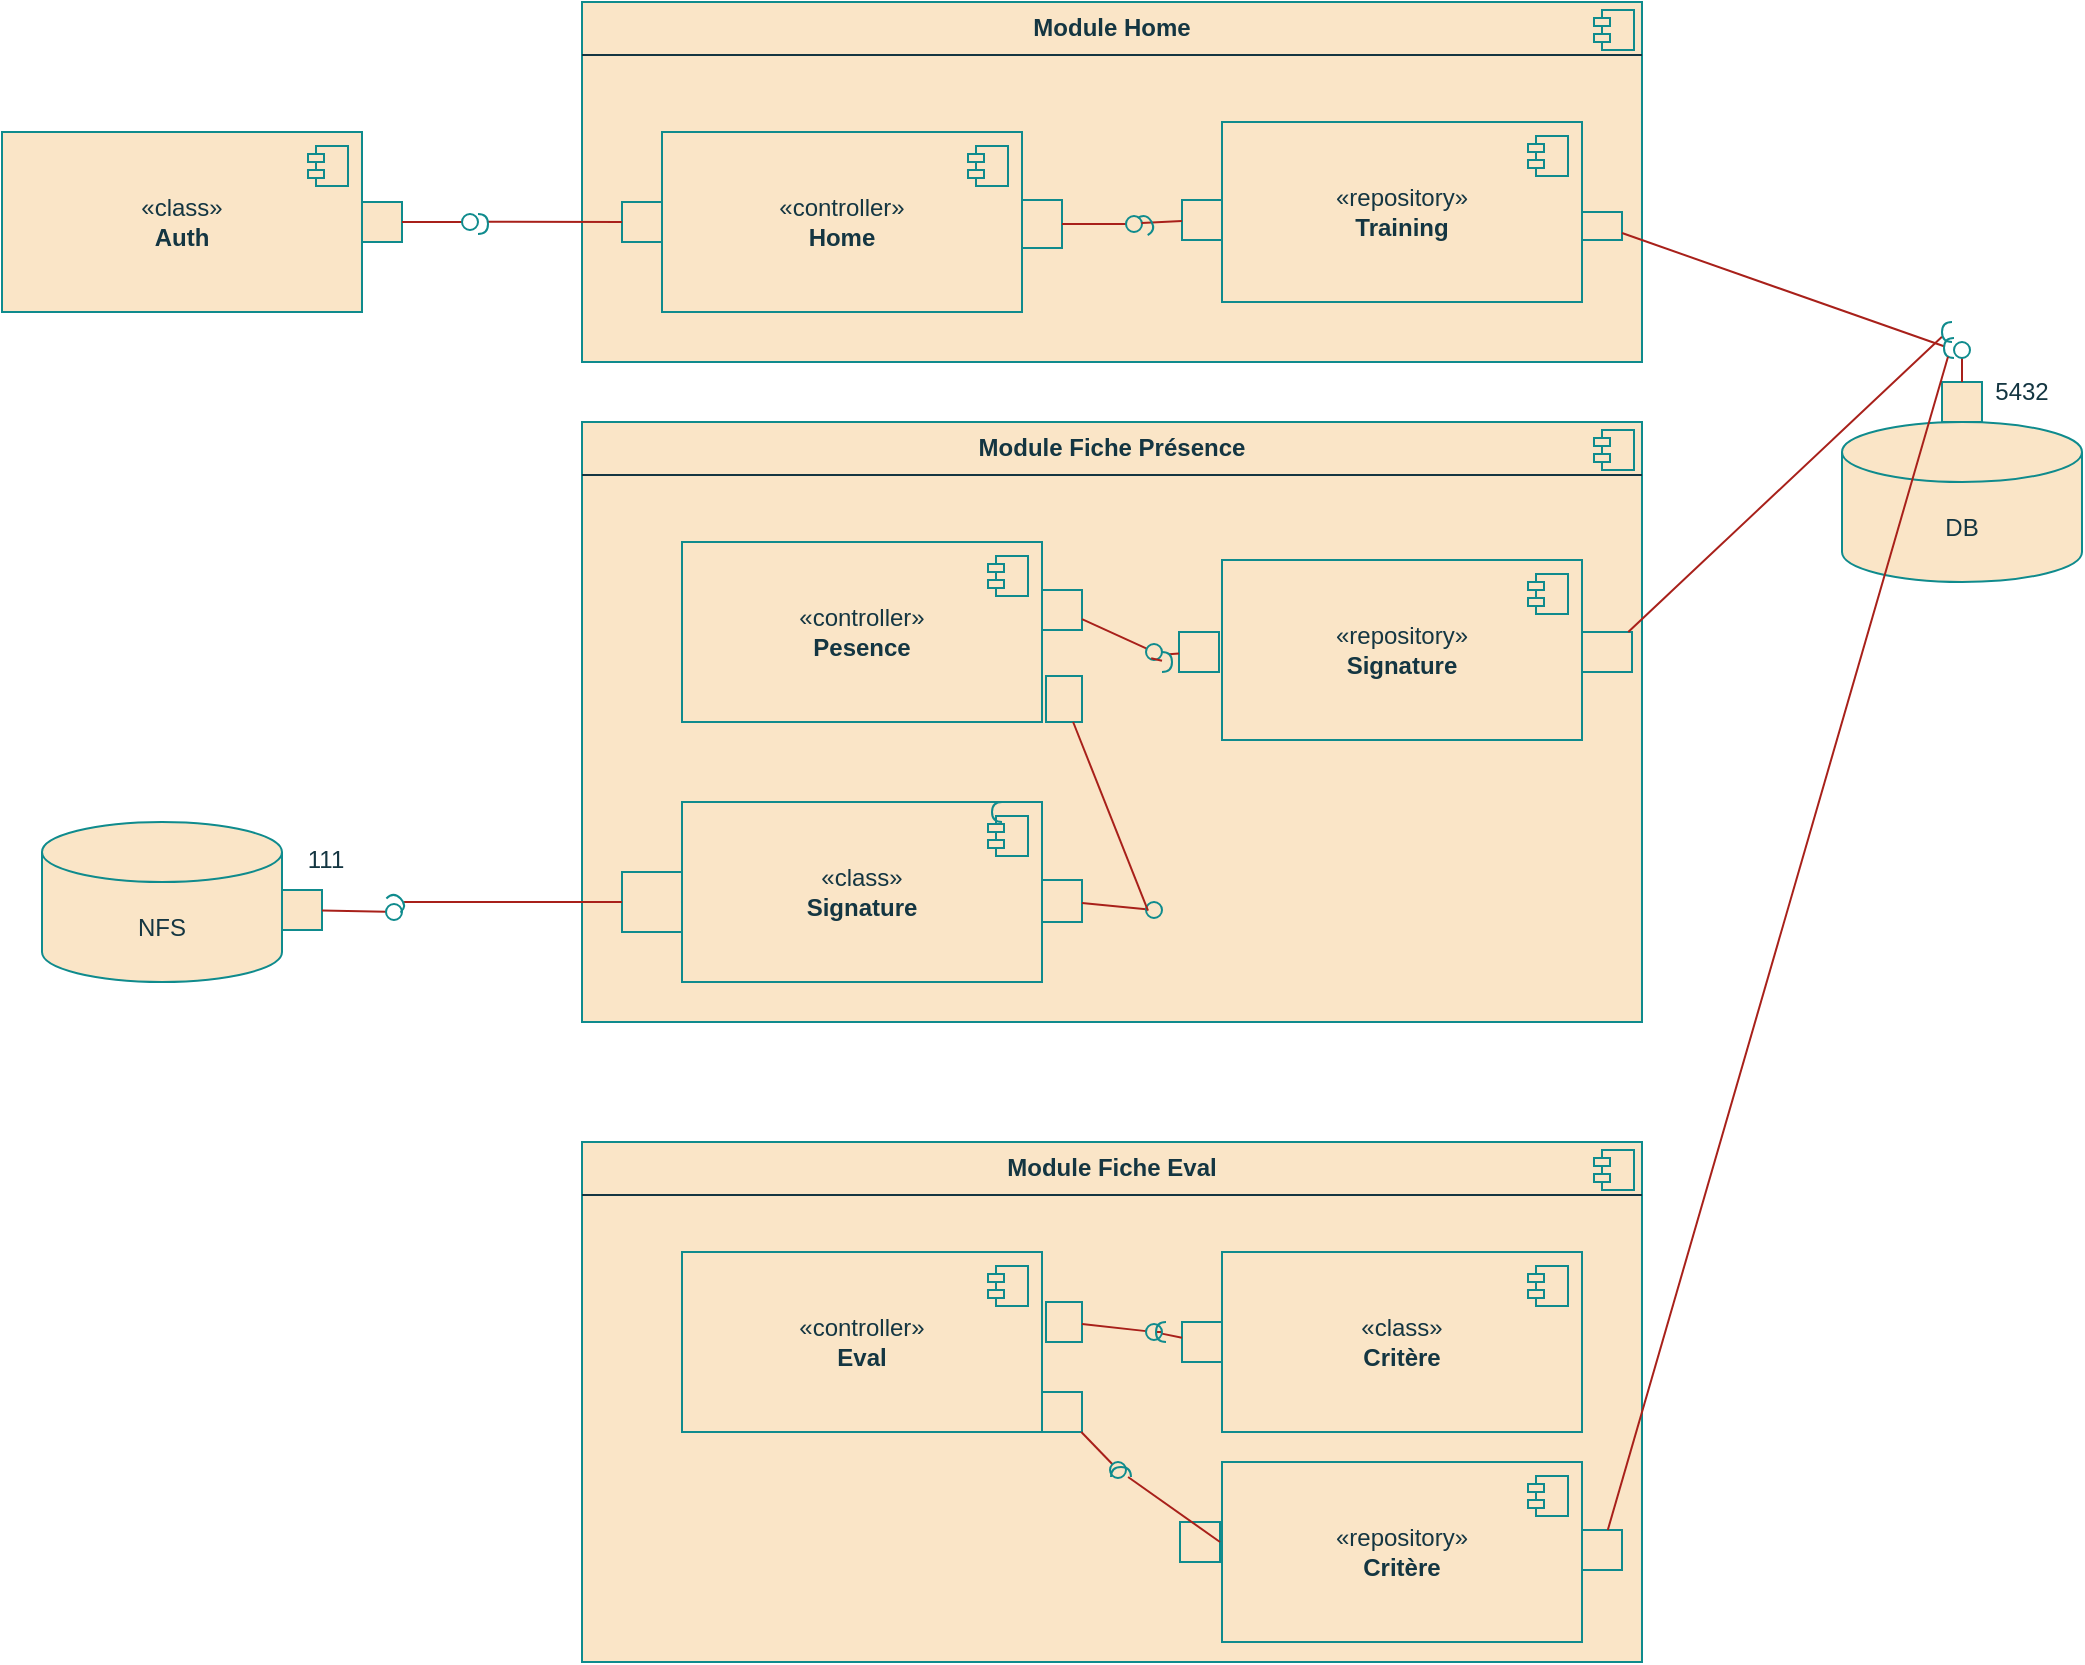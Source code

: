 <mxfile version="28.2.7">
  <diagram name="Page-1" id="EYg3MqegUCzYYS_CXkTB">
    <mxGraphModel dx="2647" dy="2111" grid="1" gridSize="10" guides="1" tooltips="1" connect="1" arrows="1" fold="1" page="1" pageScale="1" pageWidth="827" pageHeight="1169" math="0" shadow="0">
      <root>
        <mxCell id="0" />
        <mxCell id="1" parent="0" />
        <mxCell id="wHHLx8FjQf187PXlfKUF-154" value="«class»&lt;br&gt;&lt;div&gt;&lt;b&gt;Auth&lt;/b&gt;&lt;/div&gt;" style="html=1;dropTarget=0;whiteSpace=wrap;strokeColor=#0F8B8D;fontColor=#143642;fillColor=#FAE5C7;" vertex="1" parent="1">
          <mxGeometry x="-250" y="55" width="180" height="90" as="geometry" />
        </mxCell>
        <mxCell id="wHHLx8FjQf187PXlfKUF-155" value="" style="shape=module;jettyWidth=8;jettyHeight=4;strokeColor=#0F8B8D;fontColor=#143642;fillColor=#FAE5C7;" vertex="1" parent="wHHLx8FjQf187PXlfKUF-154">
          <mxGeometry x="1" width="20" height="20" relative="1" as="geometry">
            <mxPoint x="-27" y="7" as="offset" />
          </mxGeometry>
        </mxCell>
        <mxCell id="wHHLx8FjQf187PXlfKUF-156" value="&lt;p style=&quot;margin:0px;margin-top:6px;text-align:center;&quot;&gt;&lt;b&gt;Module Fiche Présence&lt;/b&gt;&lt;/p&gt;&lt;hr size=&quot;1&quot; style=&quot;border-style:solid;&quot;&gt;&lt;p style=&quot;margin:0px;margin-left:8px;&quot;&gt;&lt;br&gt;&lt;/p&gt;" style="align=left;overflow=fill;html=1;dropTarget=0;whiteSpace=wrap;strokeColor=#0F8B8D;fontColor=#143642;fillColor=#FAE5C7;" vertex="1" parent="1">
          <mxGeometry x="40" y="200" width="530" height="300" as="geometry" />
        </mxCell>
        <mxCell id="wHHLx8FjQf187PXlfKUF-157" value="" style="shape=component;jettyWidth=8;jettyHeight=4;strokeColor=#0F8B8D;fontColor=#143642;fillColor=#FAE5C7;" vertex="1" parent="wHHLx8FjQf187PXlfKUF-156">
          <mxGeometry x="1" width="20" height="20" relative="1" as="geometry">
            <mxPoint x="-24" y="4" as="offset" />
          </mxGeometry>
        </mxCell>
        <mxCell id="wHHLx8FjQf187PXlfKUF-158" value="«class»&lt;br&gt;&lt;b&gt;Signature&lt;/b&gt;" style="html=1;dropTarget=0;whiteSpace=wrap;strokeColor=#0F8B8D;fontColor=#143642;fillColor=#FAE5C7;" vertex="1" parent="1">
          <mxGeometry x="90" y="390" width="180" height="90" as="geometry" />
        </mxCell>
        <mxCell id="wHHLx8FjQf187PXlfKUF-159" value="" style="shape=module;jettyWidth=8;jettyHeight=4;strokeColor=#0F8B8D;fontColor=#143642;fillColor=#FAE5C7;" vertex="1" parent="wHHLx8FjQf187PXlfKUF-158">
          <mxGeometry x="1" width="20" height="20" relative="1" as="geometry">
            <mxPoint x="-27" y="7" as="offset" />
          </mxGeometry>
        </mxCell>
        <mxCell id="wHHLx8FjQf187PXlfKUF-164" value="«controller»&lt;br&gt;&lt;b&gt;Pesence&lt;/b&gt;" style="html=1;dropTarget=0;whiteSpace=wrap;strokeColor=#0F8B8D;fontColor=#143642;fillColor=#FAE5C7;" vertex="1" parent="1">
          <mxGeometry x="90" y="260" width="180" height="90" as="geometry" />
        </mxCell>
        <mxCell id="wHHLx8FjQf187PXlfKUF-165" value="" style="shape=module;jettyWidth=8;jettyHeight=4;strokeColor=#0F8B8D;fontColor=#143642;fillColor=#FAE5C7;" vertex="1" parent="wHHLx8FjQf187PXlfKUF-164">
          <mxGeometry x="1" width="20" height="20" relative="1" as="geometry">
            <mxPoint x="-27" y="7" as="offset" />
          </mxGeometry>
        </mxCell>
        <mxCell id="wHHLx8FjQf187PXlfKUF-166" value="&lt;p style=&quot;margin:0px;margin-top:6px;text-align:center;&quot;&gt;&lt;b&gt;Module Fiche Eval&lt;/b&gt;&lt;/p&gt;&lt;hr size=&quot;1&quot; style=&quot;border-style:solid;&quot;&gt;&lt;p style=&quot;margin:0px;margin-left:8px;&quot;&gt;&lt;br&gt;&lt;/p&gt;" style="align=left;overflow=fill;html=1;dropTarget=0;whiteSpace=wrap;strokeColor=#0F8B8D;fontColor=#143642;fillColor=#FAE5C7;" vertex="1" parent="1">
          <mxGeometry x="40" y="560" width="530" height="260" as="geometry" />
        </mxCell>
        <mxCell id="wHHLx8FjQf187PXlfKUF-167" value="" style="shape=component;jettyWidth=8;jettyHeight=4;strokeColor=#0F8B8D;fontColor=#143642;fillColor=#FAE5C7;" vertex="1" parent="wHHLx8FjQf187PXlfKUF-166">
          <mxGeometry x="1" width="20" height="20" relative="1" as="geometry">
            <mxPoint x="-24" y="4" as="offset" />
          </mxGeometry>
        </mxCell>
        <mxCell id="wHHLx8FjQf187PXlfKUF-168" value="«class»&lt;br&gt;&lt;b&gt;Critère&lt;/b&gt;" style="html=1;dropTarget=0;whiteSpace=wrap;strokeColor=#0F8B8D;fontColor=#143642;fillColor=#FAE5C7;" vertex="1" parent="1">
          <mxGeometry x="360" y="615" width="180" height="90" as="geometry" />
        </mxCell>
        <mxCell id="wHHLx8FjQf187PXlfKUF-169" value="" style="shape=module;jettyWidth=8;jettyHeight=4;strokeColor=#0F8B8D;fontColor=#143642;fillColor=#FAE5C7;" vertex="1" parent="wHHLx8FjQf187PXlfKUF-168">
          <mxGeometry x="1" width="20" height="20" relative="1" as="geometry">
            <mxPoint x="-27" y="7" as="offset" />
          </mxGeometry>
        </mxCell>
        <mxCell id="wHHLx8FjQf187PXlfKUF-170" value="«controller»&lt;br&gt;&lt;b&gt;Eval&lt;/b&gt;" style="html=1;dropTarget=0;whiteSpace=wrap;strokeColor=#0F8B8D;fontColor=#143642;fillColor=#FAE5C7;" vertex="1" parent="1">
          <mxGeometry x="90" y="615" width="180" height="90" as="geometry" />
        </mxCell>
        <mxCell id="wHHLx8FjQf187PXlfKUF-171" value="" style="shape=module;jettyWidth=8;jettyHeight=4;strokeColor=#0F8B8D;fontColor=#143642;fillColor=#FAE5C7;" vertex="1" parent="wHHLx8FjQf187PXlfKUF-170">
          <mxGeometry x="1" width="20" height="20" relative="1" as="geometry">
            <mxPoint x="-27" y="7" as="offset" />
          </mxGeometry>
        </mxCell>
        <mxCell id="wHHLx8FjQf187PXlfKUF-176" value="&lt;p style=&quot;margin:0px;margin-top:6px;text-align:center;&quot;&gt;&lt;b&gt;Module Home&lt;/b&gt;&lt;/p&gt;&lt;hr size=&quot;1&quot; style=&quot;border-style:solid;&quot;&gt;&lt;p style=&quot;margin:0px;margin-left:8px;&quot;&gt;&lt;br&gt;&lt;/p&gt;" style="align=left;overflow=fill;html=1;dropTarget=0;whiteSpace=wrap;strokeColor=#0F8B8D;fontColor=#143642;fillColor=#FAE5C7;" vertex="1" parent="1">
          <mxGeometry x="40" y="-10" width="530" height="180" as="geometry" />
        </mxCell>
        <mxCell id="wHHLx8FjQf187PXlfKUF-177" value="" style="shape=component;jettyWidth=8;jettyHeight=4;strokeColor=#0F8B8D;fontColor=#143642;fillColor=#FAE5C7;" vertex="1" parent="wHHLx8FjQf187PXlfKUF-176">
          <mxGeometry x="1" width="20" height="20" relative="1" as="geometry">
            <mxPoint x="-24" y="4" as="offset" />
          </mxGeometry>
        </mxCell>
        <mxCell id="wHHLx8FjQf187PXlfKUF-178" value="«controller»&lt;br&gt;&lt;div&gt;&lt;b&gt;Home&lt;/b&gt;&lt;/div&gt;" style="html=1;dropTarget=0;whiteSpace=wrap;strokeColor=#0F8B8D;fontColor=#143642;fillColor=#FAE5C7;" vertex="1" parent="1">
          <mxGeometry x="80" y="55" width="180" height="90" as="geometry" />
        </mxCell>
        <mxCell id="wHHLx8FjQf187PXlfKUF-179" value="" style="shape=module;jettyWidth=8;jettyHeight=4;strokeColor=#0F8B8D;fontColor=#143642;fillColor=#FAE5C7;" vertex="1" parent="wHHLx8FjQf187PXlfKUF-178">
          <mxGeometry x="1" width="20" height="20" relative="1" as="geometry">
            <mxPoint x="-27" y="7" as="offset" />
          </mxGeometry>
        </mxCell>
        <mxCell id="wHHLx8FjQf187PXlfKUF-180" value="«repository»&lt;br&gt;&lt;div&gt;&lt;b&gt;Training&lt;/b&gt;&lt;/div&gt;" style="html=1;dropTarget=0;whiteSpace=wrap;strokeColor=#0F8B8D;fontColor=#143642;fillColor=#FAE5C7;" vertex="1" parent="1">
          <mxGeometry x="360" y="50" width="180" height="90" as="geometry" />
        </mxCell>
        <mxCell id="wHHLx8FjQf187PXlfKUF-181" value="" style="shape=module;jettyWidth=8;jettyHeight=4;strokeColor=#0F8B8D;fontColor=#143642;fillColor=#FAE5C7;" vertex="1" parent="wHHLx8FjQf187PXlfKUF-180">
          <mxGeometry x="1" width="20" height="20" relative="1" as="geometry">
            <mxPoint x="-27" y="7" as="offset" />
          </mxGeometry>
        </mxCell>
        <mxCell id="wHHLx8FjQf187PXlfKUF-182" value="«repository»&lt;br&gt;&lt;b&gt;Critère&lt;/b&gt;" style="html=1;dropTarget=0;whiteSpace=wrap;strokeColor=#0F8B8D;fontColor=#143642;fillColor=#FAE5C7;" vertex="1" parent="1">
          <mxGeometry x="360" y="720" width="180" height="90" as="geometry" />
        </mxCell>
        <mxCell id="wHHLx8FjQf187PXlfKUF-183" value="" style="shape=module;jettyWidth=8;jettyHeight=4;strokeColor=#0F8B8D;fontColor=#143642;fillColor=#FAE5C7;" vertex="1" parent="wHHLx8FjQf187PXlfKUF-182">
          <mxGeometry x="1" width="20" height="20" relative="1" as="geometry">
            <mxPoint x="-27" y="7" as="offset" />
          </mxGeometry>
        </mxCell>
        <mxCell id="wHHLx8FjQf187PXlfKUF-184" value="«repository»&lt;br&gt;&lt;b&gt;Signature&lt;/b&gt;" style="html=1;dropTarget=0;whiteSpace=wrap;strokeColor=#0F8B8D;fontColor=#143642;fillColor=#FAE5C7;" vertex="1" parent="1">
          <mxGeometry x="360" y="269" width="180" height="90" as="geometry" />
        </mxCell>
        <mxCell id="wHHLx8FjQf187PXlfKUF-185" value="" style="shape=module;jettyWidth=8;jettyHeight=4;strokeColor=#0F8B8D;fontColor=#143642;fillColor=#FAE5C7;" vertex="1" parent="wHHLx8FjQf187PXlfKUF-184">
          <mxGeometry x="1" width="20" height="20" relative="1" as="geometry">
            <mxPoint x="-27" y="7" as="offset" />
          </mxGeometry>
        </mxCell>
        <mxCell id="wHHLx8FjQf187PXlfKUF-186" value="DB" style="shape=cylinder3;whiteSpace=wrap;html=1;boundedLbl=1;backgroundOutline=1;size=15;strokeColor=#0F8B8D;fontColor=#143642;fillColor=#FAE5C7;" vertex="1" parent="1">
          <mxGeometry x="670" y="200" width="120" height="80" as="geometry" />
        </mxCell>
        <mxCell id="wHHLx8FjQf187PXlfKUF-187" value="NFS" style="shape=cylinder3;whiteSpace=wrap;html=1;boundedLbl=1;backgroundOutline=1;size=15;strokeColor=#0F8B8D;fontColor=#143642;fillColor=#FAE5C7;" vertex="1" parent="1">
          <mxGeometry x="-230" y="400" width="120" height="80" as="geometry" />
        </mxCell>
        <mxCell id="wHHLx8FjQf187PXlfKUF-189" value="" style="html=1;rounded=0;strokeColor=#0F8B8D;fontColor=#143642;fillColor=#FAE5C7;" vertex="1" parent="1">
          <mxGeometry x="-70" y="90" width="20" height="20" as="geometry" />
        </mxCell>
        <mxCell id="wHHLx8FjQf187PXlfKUF-190" value="" style="endArrow=none;html=1;rounded=0;align=center;verticalAlign=top;endFill=0;labelBackgroundColor=none;endSize=2;strokeColor=#A8201A;fontColor=#143642;fillColor=#FAE5C7;" edge="1" source="wHHLx8FjQf187PXlfKUF-191" parent="1">
          <mxGeometry relative="1" as="geometry">
            <mxPoint x="-20" y="100" as="targetPoint" />
          </mxGeometry>
        </mxCell>
        <mxCell id="wHHLx8FjQf187PXlfKUF-197" value="" style="endArrow=none;html=1;rounded=0;align=center;verticalAlign=top;endFill=0;labelBackgroundColor=none;endSize=2;strokeColor=#A8201A;fontColor=#143642;fillColor=#FAE5C7;" edge="1" parent="1" source="wHHLx8FjQf187PXlfKUF-189" target="wHHLx8FjQf187PXlfKUF-191">
          <mxGeometry relative="1" as="geometry">
            <mxPoint x="-50" y="100" as="sourcePoint" />
            <mxPoint x="-20" y="100" as="targetPoint" />
          </mxGeometry>
        </mxCell>
        <mxCell id="wHHLx8FjQf187PXlfKUF-191" value="" style="ellipse;html=1;fontSize=11;align=center;fillColor=none;points=[];aspect=fixed;resizable=0;verticalAlign=bottom;labelPosition=center;verticalLabelPosition=top;flipH=1;strokeColor=#0F8B8D;fontColor=#143642;" vertex="1" parent="1">
          <mxGeometry x="-20" y="96" width="8" height="8" as="geometry" />
        </mxCell>
        <mxCell id="wHHLx8FjQf187PXlfKUF-198" style="edgeStyle=orthogonalEdgeStyle;rounded=0;orthogonalLoop=1;jettySize=auto;html=1;exitX=0.5;exitY=1;exitDx=0;exitDy=0;entryX=0.25;entryY=1;entryDx=0;entryDy=0;strokeColor=#A8201A;fontColor=#143642;fillColor=#FAE5C7;" edge="1" parent="1">
          <mxGeometry relative="1" as="geometry">
            <mxPoint x="70" y="105" as="sourcePoint" />
            <mxPoint x="65" y="105" as="targetPoint" />
          </mxGeometry>
        </mxCell>
        <mxCell id="wHHLx8FjQf187PXlfKUF-199" value="" style="html=1;rounded=0;strokeColor=#0F8B8D;fontColor=#143642;fillColor=#FAE5C7;" vertex="1" parent="1">
          <mxGeometry x="60" y="90" width="20" height="20" as="geometry" />
        </mxCell>
        <mxCell id="wHHLx8FjQf187PXlfKUF-200" value="" style="endArrow=none;html=1;rounded=0;align=center;verticalAlign=top;endFill=0;labelBackgroundColor=none;endSize=2;strokeColor=#A8201A;fontColor=#143642;fillColor=#FAE5C7;entryX=1;entryY=0.617;entryDx=0;entryDy=0;entryPerimeter=0;" edge="1" source="wHHLx8FjQf187PXlfKUF-199" target="wHHLx8FjQf187PXlfKUF-201" parent="1">
          <mxGeometry relative="1" as="geometry">
            <mxPoint x="-50" y="100" as="targetPoint" />
          </mxGeometry>
        </mxCell>
        <mxCell id="wHHLx8FjQf187PXlfKUF-201" value="" style="shape=requiredInterface;html=1;fontSize=11;align=center;fillColor=none;points=[];aspect=fixed;resizable=0;verticalAlign=bottom;labelPosition=center;verticalLabelPosition=top;flipH=1;strokeColor=#0F8B8D;fontColor=#143642;rotation=-180;" vertex="1" parent="1">
          <mxGeometry x="-12" y="96" width="5" height="10" as="geometry" />
        </mxCell>
        <mxCell id="wHHLx8FjQf187PXlfKUF-202" value="" style="endArrow=none;html=1;rounded=0;align=center;verticalAlign=top;endFill=0;labelBackgroundColor=none;endSize=2;strokeColor=#A8201A;fontColor=#143642;fillColor=#FAE5C7;" edge="1" parent="1">
          <mxGeometry relative="1" as="geometry">
            <mxPoint x="50" y="74" as="targetPoint" />
            <mxPoint x="50.0" y="74" as="sourcePoint" />
          </mxGeometry>
        </mxCell>
        <mxCell id="wHHLx8FjQf187PXlfKUF-206" value="" style="html=1;rounded=0;strokeColor=#0F8B8D;fontColor=#143642;fillColor=#FAE5C7;" vertex="1" parent="1">
          <mxGeometry x="260" y="89" width="20" height="24" as="geometry" />
        </mxCell>
        <mxCell id="wHHLx8FjQf187PXlfKUF-207" value="" style="endArrow=none;html=1;rounded=0;align=center;verticalAlign=top;endFill=0;labelBackgroundColor=none;endSize=2;strokeColor=#A8201A;fontColor=#143642;fillColor=#FAE5C7;" edge="1" source="wHHLx8FjQf187PXlfKUF-206" target="wHHLx8FjQf187PXlfKUF-208" parent="1">
          <mxGeometry relative="1" as="geometry" />
        </mxCell>
        <mxCell id="wHHLx8FjQf187PXlfKUF-208" value="" style="ellipse;html=1;fontSize=11;align=center;fillColor=none;points=[];aspect=fixed;resizable=0;verticalAlign=bottom;labelPosition=center;verticalLabelPosition=top;flipH=1;strokeColor=#0F8B8D;fontColor=#143642;" vertex="1" parent="1">
          <mxGeometry x="312" y="97" width="8" height="8" as="geometry" />
        </mxCell>
        <mxCell id="wHHLx8FjQf187PXlfKUF-210" value="" style="html=1;rounded=0;strokeColor=#0F8B8D;fontColor=#143642;fillColor=#FAE5C7;" vertex="1" parent="1">
          <mxGeometry x="340" y="89" width="20" height="20" as="geometry" />
        </mxCell>
        <mxCell id="wHHLx8FjQf187PXlfKUF-211" value="" style="endArrow=none;html=1;rounded=0;align=center;verticalAlign=top;endFill=0;labelBackgroundColor=none;endSize=2;strokeColor=#A8201A;fontColor=#143642;fillColor=#FAE5C7;entryX=0.025;entryY=0.442;entryDx=0;entryDy=0;entryPerimeter=0;" edge="1" source="wHHLx8FjQf187PXlfKUF-210" target="wHHLx8FjQf187PXlfKUF-208" parent="1">
          <mxGeometry relative="1" as="geometry" />
        </mxCell>
        <mxCell id="wHHLx8FjQf187PXlfKUF-212" value="" style="shape=requiredInterface;html=1;fontSize=11;align=center;fillColor=none;points=[];aspect=fixed;resizable=0;verticalAlign=bottom;labelPosition=center;verticalLabelPosition=top;flipH=1;strokeColor=#0F8B8D;fontColor=#143642;rotation=-210;" vertex="1" parent="1">
          <mxGeometry x="320" y="96" width="5" height="10" as="geometry" />
        </mxCell>
        <mxCell id="wHHLx8FjQf187PXlfKUF-213" value="" style="html=1;rounded=0;strokeColor=#0F8B8D;fontColor=#143642;fillColor=#FAE5C7;" vertex="1" parent="1">
          <mxGeometry x="720" y="180" width="20" height="20" as="geometry" />
        </mxCell>
        <mxCell id="wHHLx8FjQf187PXlfKUF-214" value="" style="endArrow=none;html=1;rounded=0;align=center;verticalAlign=top;endFill=0;labelBackgroundColor=none;endSize=2;strokeColor=#A8201A;fontColor=#143642;fillColor=#FAE5C7;" edge="1" source="wHHLx8FjQf187PXlfKUF-213" target="wHHLx8FjQf187PXlfKUF-215" parent="1">
          <mxGeometry relative="1" as="geometry" />
        </mxCell>
        <mxCell id="wHHLx8FjQf187PXlfKUF-215" value="" style="ellipse;html=1;fontSize=11;align=center;fillColor=none;points=[];aspect=fixed;resizable=0;verticalAlign=bottom;labelPosition=center;verticalLabelPosition=top;flipH=1;strokeColor=#0F8B8D;fontColor=#143642;" vertex="1" parent="1">
          <mxGeometry x="726" y="160" width="8" height="8" as="geometry" />
        </mxCell>
        <mxCell id="wHHLx8FjQf187PXlfKUF-217" value="" style="html=1;rounded=0;strokeColor=#0F8B8D;fontColor=#143642;fillColor=#FAE5C7;" vertex="1" parent="1">
          <mxGeometry x="540" y="95" width="20" height="14" as="geometry" />
        </mxCell>
        <mxCell id="wHHLx8FjQf187PXlfKUF-218" value="" style="endArrow=none;html=1;rounded=0;align=center;verticalAlign=top;endFill=0;labelBackgroundColor=none;endSize=2;strokeColor=#A8201A;fontColor=#143642;fillColor=#FAE5C7;" edge="1" source="wHHLx8FjQf187PXlfKUF-217" target="wHHLx8FjQf187PXlfKUF-219" parent="1">
          <mxGeometry relative="1" as="geometry" />
        </mxCell>
        <mxCell id="wHHLx8FjQf187PXlfKUF-219" value="" style="shape=requiredInterface;html=1;fontSize=11;align=center;fillColor=none;points=[];aspect=fixed;resizable=0;verticalAlign=bottom;labelPosition=center;verticalLabelPosition=top;flipH=1;strokeColor=#0F8B8D;fontColor=#143642;" vertex="1" parent="1">
          <mxGeometry x="721" y="158" width="5" height="10" as="geometry" />
        </mxCell>
        <mxCell id="wHHLx8FjQf187PXlfKUF-223" value="" style="html=1;rounded=0;strokeColor=#0F8B8D;fontColor=#143642;fillColor=#FAE5C7;" vertex="1" parent="1">
          <mxGeometry x="540" y="305" width="25" height="20" as="geometry" />
        </mxCell>
        <mxCell id="wHHLx8FjQf187PXlfKUF-224" value="" style="endArrow=none;html=1;rounded=0;align=center;verticalAlign=top;endFill=0;labelBackgroundColor=none;endSize=2;strokeColor=#A8201A;fontColor=#143642;fillColor=#FAE5C7;" edge="1" source="wHHLx8FjQf187PXlfKUF-225" parent="1">
          <mxGeometry relative="1" as="geometry">
            <mxPoint x="720" y="160" as="targetPoint" />
          </mxGeometry>
        </mxCell>
        <mxCell id="wHHLx8FjQf187PXlfKUF-226" value="" style="endArrow=none;html=1;rounded=0;align=center;verticalAlign=top;endFill=0;labelBackgroundColor=none;endSize=2;strokeColor=#A8201A;fontColor=#143642;fillColor=#FAE5C7;" edge="1" parent="1" source="wHHLx8FjQf187PXlfKUF-223" target="wHHLx8FjQf187PXlfKUF-225">
          <mxGeometry relative="1" as="geometry">
            <mxPoint x="419" y="420" as="sourcePoint" />
            <mxPoint x="720" y="160" as="targetPoint" />
          </mxGeometry>
        </mxCell>
        <mxCell id="wHHLx8FjQf187PXlfKUF-225" value="" style="shape=requiredInterface;html=1;fontSize=11;align=center;fillColor=none;points=[];aspect=fixed;resizable=0;verticalAlign=bottom;labelPosition=center;verticalLabelPosition=top;flipH=1;strokeColor=#0F8B8D;fontColor=#143642;" vertex="1" parent="1">
          <mxGeometry x="720" y="150" width="5" height="10" as="geometry" />
        </mxCell>
        <mxCell id="wHHLx8FjQf187PXlfKUF-227" value="" style="html=1;rounded=0;strokeColor=#0F8B8D;fontColor=#143642;fillColor=#FAE5C7;" vertex="1" parent="1">
          <mxGeometry x="540" y="754" width="20" height="20" as="geometry" />
        </mxCell>
        <mxCell id="wHHLx8FjQf187PXlfKUF-228" value="" style="endArrow=none;html=1;rounded=0;align=center;verticalAlign=top;endFill=0;labelBackgroundColor=none;endSize=2;strokeColor=#A8201A;fontColor=#143642;fillColor=#FAE5C7;entryX=0.6;entryY=0.933;entryDx=0;entryDy=0;entryPerimeter=0;" edge="1" source="wHHLx8FjQf187PXlfKUF-227" target="wHHLx8FjQf187PXlfKUF-219" parent="1">
          <mxGeometry relative="1" as="geometry" />
        </mxCell>
        <mxCell id="wHHLx8FjQf187PXlfKUF-231" value="" style="html=1;rounded=0;strokeColor=#0F8B8D;fontColor=#143642;fillColor=#FAE5C7;" vertex="1" parent="1">
          <mxGeometry x="-110" y="434" width="20" height="20" as="geometry" />
        </mxCell>
        <mxCell id="wHHLx8FjQf187PXlfKUF-232" value="" style="endArrow=none;html=1;rounded=0;align=center;verticalAlign=top;endFill=0;labelBackgroundColor=none;endSize=2;strokeColor=#A8201A;fontColor=#143642;fillColor=#FAE5C7;" edge="1" source="wHHLx8FjQf187PXlfKUF-231" target="wHHLx8FjQf187PXlfKUF-233" parent="1">
          <mxGeometry relative="1" as="geometry" />
        </mxCell>
        <mxCell id="wHHLx8FjQf187PXlfKUF-233" value="" style="ellipse;html=1;fontSize=11;align=center;fillColor=none;points=[];aspect=fixed;resizable=0;verticalAlign=bottom;labelPosition=center;verticalLabelPosition=top;flipH=1;strokeColor=#0F8B8D;fontColor=#143642;" vertex="1" parent="1">
          <mxGeometry x="-58" y="441" width="8" height="8" as="geometry" />
        </mxCell>
        <mxCell id="wHHLx8FjQf187PXlfKUF-234" value="" style="html=1;rounded=0;strokeColor=#0F8B8D;fontColor=#143642;fillColor=#FAE5C7;" vertex="1" parent="1">
          <mxGeometry x="60" y="425" width="30" height="30" as="geometry" />
        </mxCell>
        <mxCell id="wHHLx8FjQf187PXlfKUF-235" value="" style="endArrow=none;html=1;rounded=0;align=center;verticalAlign=top;endFill=0;labelBackgroundColor=none;endSize=2;strokeColor=#A8201A;fontColor=#143642;fillColor=#FAE5C7;" edge="1" source="wHHLx8FjQf187PXlfKUF-234" target="wHHLx8FjQf187PXlfKUF-236" parent="1">
          <mxGeometry relative="1" as="geometry" />
        </mxCell>
        <mxCell id="wHHLx8FjQf187PXlfKUF-236" value="" style="shape=requiredInterface;html=1;fontSize=11;align=center;fillColor=none;points=[];aspect=fixed;resizable=0;verticalAlign=bottom;labelPosition=center;verticalLabelPosition=top;flipH=1;strokeColor=#0F8B8D;fontColor=#143642;rotation=135;" vertex="1" parent="1">
          <mxGeometry x="-55" y="435" width="5" height="10" as="geometry" />
        </mxCell>
        <mxCell id="wHHLx8FjQf187PXlfKUF-237" value="5432" style="text;html=1;whiteSpace=wrap;strokeColor=none;fillColor=none;align=center;verticalAlign=middle;rounded=0;fontColor=#143642;" vertex="1" parent="1">
          <mxGeometry x="730" y="170" width="60" height="30" as="geometry" />
        </mxCell>
        <mxCell id="wHHLx8FjQf187PXlfKUF-238" value="111" style="text;html=1;whiteSpace=wrap;strokeColor=none;fillColor=none;align=center;verticalAlign=middle;rounded=0;fontColor=#143642;" vertex="1" parent="1">
          <mxGeometry x="-118" y="404" width="60" height="30" as="geometry" />
        </mxCell>
        <mxCell id="wHHLx8FjQf187PXlfKUF-239" value="" style="html=1;rounded=0;strokeColor=#0F8B8D;fontColor=#143642;fillColor=#FAE5C7;" vertex="1" parent="1">
          <mxGeometry x="270" y="284" width="20" height="20" as="geometry" />
        </mxCell>
        <mxCell id="wHHLx8FjQf187PXlfKUF-240" value="" style="endArrow=none;html=1;rounded=0;align=center;verticalAlign=top;endFill=0;labelBackgroundColor=none;endSize=2;strokeColor=#A8201A;fontColor=#143642;fillColor=#FAE5C7;" edge="1" source="wHHLx8FjQf187PXlfKUF-239" target="wHHLx8FjQf187PXlfKUF-241" parent="1">
          <mxGeometry relative="1" as="geometry" />
        </mxCell>
        <mxCell id="wHHLx8FjQf187PXlfKUF-241" value="" style="ellipse;html=1;fontSize=11;align=center;fillColor=none;points=[];aspect=fixed;resizable=0;verticalAlign=bottom;labelPosition=center;verticalLabelPosition=top;flipH=1;strokeColor=#0F8B8D;fontColor=#143642;" vertex="1" parent="1">
          <mxGeometry x="322" y="311" width="8" height="8" as="geometry" />
        </mxCell>
        <mxCell id="wHHLx8FjQf187PXlfKUF-242" value="" style="html=1;rounded=0;strokeColor=#0F8B8D;fontColor=#143642;fillColor=#FAE5C7;" vertex="1" parent="1">
          <mxGeometry x="338.5" y="305" width="20" height="20" as="geometry" />
        </mxCell>
        <mxCell id="wHHLx8FjQf187PXlfKUF-243" value="" style="endArrow=none;html=1;rounded=0;align=center;verticalAlign=top;endFill=0;labelBackgroundColor=none;endSize=2;strokeColor=#A8201A;fontColor=#143642;fillColor=#FAE5C7;entryX=0.677;entryY=0.885;entryDx=0;entryDy=0;entryPerimeter=0;" edge="1" source="wHHLx8FjQf187PXlfKUF-244" target="wHHLx8FjQf187PXlfKUF-241" parent="1">
          <mxGeometry relative="1" as="geometry" />
        </mxCell>
        <mxCell id="wHHLx8FjQf187PXlfKUF-245" value="" style="endArrow=none;html=1;rounded=0;align=center;verticalAlign=top;endFill=0;labelBackgroundColor=none;endSize=2;strokeColor=#A8201A;fontColor=#143642;fillColor=#FAE5C7;entryX=0.677;entryY=0.885;entryDx=0;entryDy=0;entryPerimeter=0;" edge="1" parent="1" source="wHHLx8FjQf187PXlfKUF-242" target="wHHLx8FjQf187PXlfKUF-244">
          <mxGeometry relative="1" as="geometry">
            <mxPoint x="339" y="316" as="sourcePoint" />
            <mxPoint x="325" y="318" as="targetPoint" />
          </mxGeometry>
        </mxCell>
        <mxCell id="wHHLx8FjQf187PXlfKUF-244" value="" style="shape=requiredInterface;html=1;fontSize=11;align=center;fillColor=none;points=[];aspect=fixed;resizable=0;verticalAlign=bottom;labelPosition=center;verticalLabelPosition=top;flipH=1;strokeColor=#0F8B8D;fontColor=#143642;rotation=-180;" vertex="1" parent="1">
          <mxGeometry x="330" y="315" width="5" height="10" as="geometry" />
        </mxCell>
        <mxCell id="wHHLx8FjQf187PXlfKUF-246" value="" style="html=1;rounded=0;strokeColor=#0F8B8D;fontColor=#143642;fillColor=#FAE5C7;" vertex="1" parent="1">
          <mxGeometry x="270" y="429" width="20" height="21" as="geometry" />
        </mxCell>
        <mxCell id="wHHLx8FjQf187PXlfKUF-247" value="" style="endArrow=none;html=1;rounded=0;align=center;verticalAlign=top;endFill=0;labelBackgroundColor=none;endSize=2;strokeColor=#A8201A;fontColor=#143642;fillColor=#FAE5C7;" edge="1" source="wHHLx8FjQf187PXlfKUF-246" target="wHHLx8FjQf187PXlfKUF-248" parent="1">
          <mxGeometry relative="1" as="geometry" />
        </mxCell>
        <mxCell id="wHHLx8FjQf187PXlfKUF-248" value="" style="ellipse;html=1;fontSize=11;align=center;fillColor=none;points=[];aspect=fixed;resizable=0;verticalAlign=bottom;labelPosition=center;verticalLabelPosition=top;flipH=1;strokeColor=#0F8B8D;fontColor=#143642;" vertex="1" parent="1">
          <mxGeometry x="322" y="440" width="8" height="8" as="geometry" />
        </mxCell>
        <mxCell id="wHHLx8FjQf187PXlfKUF-249" value="" style="html=1;rounded=0;strokeColor=#0F8B8D;fontColor=#143642;fillColor=#FAE5C7;" vertex="1" parent="1">
          <mxGeometry x="272" y="327" width="18" height="23" as="geometry" />
        </mxCell>
        <mxCell id="wHHLx8FjQf187PXlfKUF-250" value="" style="endArrow=none;html=1;rounded=0;align=center;verticalAlign=top;endFill=0;labelBackgroundColor=none;endSize=2;strokeColor=#A8201A;fontColor=#143642;fillColor=#FAE5C7;entryX=0.875;entryY=0.534;entryDx=0;entryDy=0;entryPerimeter=0;" edge="1" source="wHHLx8FjQf187PXlfKUF-249" target="wHHLx8FjQf187PXlfKUF-248" parent="1">
          <mxGeometry relative="1" as="geometry" />
        </mxCell>
        <mxCell id="wHHLx8FjQf187PXlfKUF-251" value="" style="shape=requiredInterface;html=1;fontSize=11;align=center;fillColor=none;points=[];aspect=fixed;resizable=0;verticalAlign=bottom;labelPosition=center;verticalLabelPosition=top;flipH=1;strokeColor=#0F8B8D;fontColor=#143642;" vertex="1" parent="1">
          <mxGeometry x="245" y="390" width="5" height="10" as="geometry" />
        </mxCell>
        <mxCell id="wHHLx8FjQf187PXlfKUF-253" value="" style="html=1;rounded=0;strokeColor=#0F8B8D;fontColor=#143642;fillColor=#FAE5C7;" vertex="1" parent="1">
          <mxGeometry x="270" y="685" width="20" height="20" as="geometry" />
        </mxCell>
        <mxCell id="wHHLx8FjQf187PXlfKUF-254" value="" style="endArrow=none;html=1;rounded=0;align=center;verticalAlign=top;endFill=0;labelBackgroundColor=none;endSize=2;strokeColor=#A8201A;fontColor=#143642;fillColor=#FAE5C7;" edge="1" source="wHHLx8FjQf187PXlfKUF-253" target="wHHLx8FjQf187PXlfKUF-255" parent="1">
          <mxGeometry relative="1" as="geometry" />
        </mxCell>
        <mxCell id="wHHLx8FjQf187PXlfKUF-255" value="" style="ellipse;html=1;fontSize=11;align=center;fillColor=none;points=[];aspect=fixed;resizable=0;verticalAlign=bottom;labelPosition=center;verticalLabelPosition=top;flipH=1;strokeColor=#0F8B8D;fontColor=#143642;" vertex="1" parent="1">
          <mxGeometry x="304" y="720" width="8" height="8" as="geometry" />
        </mxCell>
        <mxCell id="wHHLx8FjQf187PXlfKUF-256" value="" style="html=1;rounded=0;strokeColor=#0F8B8D;fontColor=#143642;fillColor=#FAE5C7;" vertex="1" parent="1">
          <mxGeometry x="339" y="750" width="20" height="20" as="geometry" />
        </mxCell>
        <mxCell id="wHHLx8FjQf187PXlfKUF-257" value="" style="endArrow=none;html=1;rounded=0;align=center;verticalAlign=top;endFill=0;labelBackgroundColor=none;endSize=2;strokeColor=#A8201A;fontColor=#143642;fillColor=#FAE5C7;exitX=1;exitY=0.5;exitDx=0;exitDy=0;" edge="1" source="wHHLx8FjQf187PXlfKUF-256" target="wHHLx8FjQf187PXlfKUF-258" parent="1">
          <mxGeometry relative="1" as="geometry" />
        </mxCell>
        <mxCell id="wHHLx8FjQf187PXlfKUF-258" value="" style="shape=requiredInterface;html=1;fontSize=11;align=center;fillColor=none;points=[];aspect=fixed;resizable=0;verticalAlign=bottom;labelPosition=center;verticalLabelPosition=top;flipH=1;strokeColor=#0F8B8D;fontColor=#143642;rotation=90;" vertex="1" parent="1">
          <mxGeometry x="307" y="720" width="5" height="10" as="geometry" />
        </mxCell>
        <mxCell id="wHHLx8FjQf187PXlfKUF-259" value="" style="html=1;rounded=0;strokeColor=#0F8B8D;fontColor=#143642;fillColor=#FAE5C7;" vertex="1" parent="1">
          <mxGeometry x="272" y="640" width="18" height="20" as="geometry" />
        </mxCell>
        <mxCell id="wHHLx8FjQf187PXlfKUF-260" value="" style="endArrow=none;html=1;rounded=0;align=center;verticalAlign=top;endFill=0;labelBackgroundColor=none;endSize=2;strokeColor=#A8201A;fontColor=#143642;fillColor=#FAE5C7;" edge="1" source="wHHLx8FjQf187PXlfKUF-264" target="wHHLx8FjQf187PXlfKUF-261" parent="1">
          <mxGeometry relative="1" as="geometry" />
        </mxCell>
        <mxCell id="wHHLx8FjQf187PXlfKUF-261" value="" style="shape=requiredInterface;html=1;fontSize=11;align=center;fillColor=none;points=[];aspect=fixed;resizable=0;verticalAlign=bottom;labelPosition=center;verticalLabelPosition=top;flipH=1;strokeColor=#0F8B8D;fontColor=#143642;" vertex="1" parent="1">
          <mxGeometry x="327" y="650" width="5" height="10" as="geometry" />
        </mxCell>
        <mxCell id="wHHLx8FjQf187PXlfKUF-262" value="" style="html=1;rounded=0;strokeColor=#0F8B8D;fontColor=#143642;fillColor=#FAE5C7;" vertex="1" parent="1">
          <mxGeometry x="340" y="650" width="20" height="20" as="geometry" />
        </mxCell>
        <mxCell id="wHHLx8FjQf187PXlfKUF-263" value="" style="endArrow=none;html=1;rounded=0;align=center;verticalAlign=top;endFill=0;labelBackgroundColor=none;endSize=2;strokeColor=#A8201A;fontColor=#143642;fillColor=#FAE5C7;" edge="1" source="wHHLx8FjQf187PXlfKUF-262" target="wHHLx8FjQf187PXlfKUF-264" parent="1">
          <mxGeometry relative="1" as="geometry" />
        </mxCell>
        <mxCell id="wHHLx8FjQf187PXlfKUF-265" value="" style="endArrow=none;html=1;rounded=0;align=center;verticalAlign=top;endFill=0;labelBackgroundColor=none;endSize=2;strokeColor=#A8201A;fontColor=#143642;fillColor=#FAE5C7;" edge="1" parent="1" source="wHHLx8FjQf187PXlfKUF-259" target="wHHLx8FjQf187PXlfKUF-264">
          <mxGeometry relative="1" as="geometry">
            <mxPoint x="290" y="651" as="sourcePoint" />
            <mxPoint x="327" y="655" as="targetPoint" />
          </mxGeometry>
        </mxCell>
        <mxCell id="wHHLx8FjQf187PXlfKUF-264" value="" style="ellipse;html=1;fontSize=11;align=center;fillColor=none;points=[];aspect=fixed;resizable=0;verticalAlign=bottom;labelPosition=center;verticalLabelPosition=top;flipH=1;strokeColor=#0F8B8D;fontColor=#143642;" vertex="1" parent="1">
          <mxGeometry x="322" y="651" width="8" height="8" as="geometry" />
        </mxCell>
      </root>
    </mxGraphModel>
  </diagram>
</mxfile>
